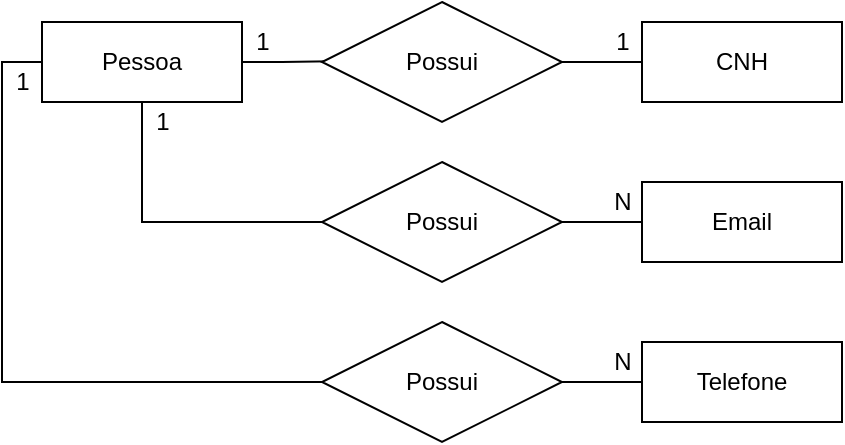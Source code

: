 <mxfile version="14.9.3"><diagram id="CGxIldoLiOMQHNoGSqkE" name="Page-1"><mxGraphModel dx="621" dy="430" grid="1" gridSize="10" guides="1" tooltips="1" connect="1" arrows="1" fold="1" page="1" pageScale="1" pageWidth="827" pageHeight="1169" math="0" shadow="0"><root><mxCell id="0"/><mxCell id="1" parent="0"/><mxCell id="jsAfVkej2gIWfIk4MfFk-4" style="edgeStyle=orthogonalEdgeStyle;rounded=0;orthogonalLoop=1;jettySize=auto;html=1;entryX=0.043;entryY=0.494;entryDx=0;entryDy=0;entryPerimeter=0;endArrow=none;endFill=0;" edge="1" parent="1" source="jsAfVkej2gIWfIk4MfFk-1" target="jsAfVkej2gIWfIk4MfFk-2"><mxGeometry relative="1" as="geometry"/></mxCell><mxCell id="jsAfVkej2gIWfIk4MfFk-15" style="edgeStyle=orthogonalEdgeStyle;rounded=0;orthogonalLoop=1;jettySize=auto;html=1;entryX=0;entryY=0.5;entryDx=0;entryDy=0;endArrow=none;endFill=0;" edge="1" parent="1" source="jsAfVkej2gIWfIk4MfFk-1" target="jsAfVkej2gIWfIk4MfFk-13"><mxGeometry relative="1" as="geometry"><Array as="points"><mxPoint x="310" y="180"/></Array></mxGeometry></mxCell><mxCell id="jsAfVkej2gIWfIk4MfFk-16" style="edgeStyle=orthogonalEdgeStyle;rounded=0;orthogonalLoop=1;jettySize=auto;html=1;entryX=0;entryY=0.5;entryDx=0;entryDy=0;endArrow=none;endFill=0;" edge="1" parent="1" source="jsAfVkej2gIWfIk4MfFk-1" target="jsAfVkej2gIWfIk4MfFk-14"><mxGeometry relative="1" as="geometry"><Array as="points"><mxPoint x="240" y="100"/><mxPoint x="240" y="260"/></Array></mxGeometry></mxCell><mxCell id="jsAfVkej2gIWfIk4MfFk-1" value="Pessoa" style="whiteSpace=wrap;html=1;align=center;" vertex="1" parent="1"><mxGeometry x="260" y="80" width="100" height="40" as="geometry"/></mxCell><mxCell id="jsAfVkej2gIWfIk4MfFk-5" style="edgeStyle=orthogonalEdgeStyle;rounded=0;orthogonalLoop=1;jettySize=auto;html=1;endArrow=none;endFill=0;" edge="1" parent="1" source="jsAfVkej2gIWfIk4MfFk-2" target="jsAfVkej2gIWfIk4MfFk-3"><mxGeometry relative="1" as="geometry"/></mxCell><mxCell id="jsAfVkej2gIWfIk4MfFk-2" value="Possui" style="shape=rhombus;perimeter=rhombusPerimeter;whiteSpace=wrap;html=1;align=center;" vertex="1" parent="1"><mxGeometry x="400" y="70" width="120" height="60" as="geometry"/></mxCell><mxCell id="jsAfVkej2gIWfIk4MfFk-3" value="CNH" style="whiteSpace=wrap;html=1;align=center;" vertex="1" parent="1"><mxGeometry x="560" y="80" width="100" height="40" as="geometry"/></mxCell><mxCell id="jsAfVkej2gIWfIk4MfFk-6" value="1" style="text;html=1;align=center;verticalAlign=middle;resizable=0;points=[];autosize=1;strokeColor=none;" vertex="1" parent="1"><mxGeometry x="360" y="80" width="20" height="20" as="geometry"/></mxCell><mxCell id="jsAfVkej2gIWfIk4MfFk-8" value="1" style="text;html=1;align=center;verticalAlign=middle;resizable=0;points=[];autosize=1;strokeColor=none;" vertex="1" parent="1"><mxGeometry x="540" y="80" width="20" height="20" as="geometry"/></mxCell><mxCell id="jsAfVkej2gIWfIk4MfFk-10" value="Email" style="whiteSpace=wrap;html=1;align=center;" vertex="1" parent="1"><mxGeometry x="560" y="160" width="100" height="40" as="geometry"/></mxCell><mxCell id="jsAfVkej2gIWfIk4MfFk-11" value="Telefone" style="whiteSpace=wrap;html=1;align=center;" vertex="1" parent="1"><mxGeometry x="560" y="240" width="100" height="40" as="geometry"/></mxCell><mxCell id="jsAfVkej2gIWfIk4MfFk-18" style="edgeStyle=orthogonalEdgeStyle;rounded=0;orthogonalLoop=1;jettySize=auto;html=1;exitX=1;exitY=0.5;exitDx=0;exitDy=0;entryX=0;entryY=0.5;entryDx=0;entryDy=0;endArrow=none;endFill=0;" edge="1" parent="1" source="jsAfVkej2gIWfIk4MfFk-13" target="jsAfVkej2gIWfIk4MfFk-10"><mxGeometry relative="1" as="geometry"/></mxCell><mxCell id="jsAfVkej2gIWfIk4MfFk-13" value="Possui" style="shape=rhombus;perimeter=rhombusPerimeter;whiteSpace=wrap;html=1;align=center;" vertex="1" parent="1"><mxGeometry x="400" y="150" width="120" height="60" as="geometry"/></mxCell><mxCell id="jsAfVkej2gIWfIk4MfFk-17" style="edgeStyle=orthogonalEdgeStyle;rounded=0;orthogonalLoop=1;jettySize=auto;html=1;exitX=1;exitY=0.5;exitDx=0;exitDy=0;entryX=0;entryY=0.5;entryDx=0;entryDy=0;endArrow=none;endFill=0;" edge="1" parent="1" source="jsAfVkej2gIWfIk4MfFk-14" target="jsAfVkej2gIWfIk4MfFk-11"><mxGeometry relative="1" as="geometry"/></mxCell><mxCell id="jsAfVkej2gIWfIk4MfFk-14" value="Possui" style="shape=rhombus;perimeter=rhombusPerimeter;whiteSpace=wrap;html=1;align=center;" vertex="1" parent="1"><mxGeometry x="400" y="230" width="120" height="60" as="geometry"/></mxCell><mxCell id="jsAfVkej2gIWfIk4MfFk-19" value="1" style="text;html=1;align=center;verticalAlign=middle;resizable=0;points=[];autosize=1;strokeColor=none;" vertex="1" parent="1"><mxGeometry x="310" y="120" width="20" height="20" as="geometry"/></mxCell><mxCell id="jsAfVkej2gIWfIk4MfFk-20" value="1" style="text;html=1;align=center;verticalAlign=middle;resizable=0;points=[];autosize=1;strokeColor=none;" vertex="1" parent="1"><mxGeometry x="240" y="100" width="20" height="20" as="geometry"/></mxCell><mxCell id="jsAfVkej2gIWfIk4MfFk-21" value="N" style="text;html=1;align=center;verticalAlign=middle;resizable=0;points=[];autosize=1;strokeColor=none;" vertex="1" parent="1"><mxGeometry x="540" y="160" width="20" height="20" as="geometry"/></mxCell><mxCell id="jsAfVkej2gIWfIk4MfFk-22" value="N" style="text;html=1;align=center;verticalAlign=middle;resizable=0;points=[];autosize=1;strokeColor=none;" vertex="1" parent="1"><mxGeometry x="540" y="240" width="20" height="20" as="geometry"/></mxCell></root></mxGraphModel></diagram></mxfile>